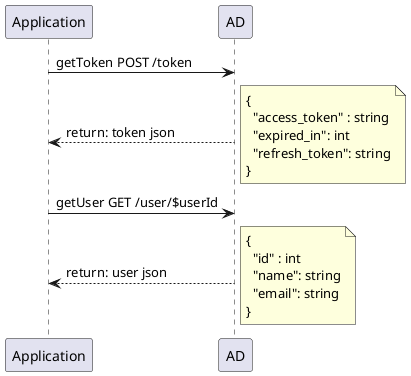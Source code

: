 @startuml
Application -> AD: getToken POST /token
AD --> Application: return: token json
note right
{
  "access_token" : string
  "expired_in": int
  "refresh_token": string
}
end note

Application -> AD: getUser GET /user/$userId
AD --> Application: return: user json

note right
{
  "id" : int
  "name": string
  "email": string
}
end note
@enduml
